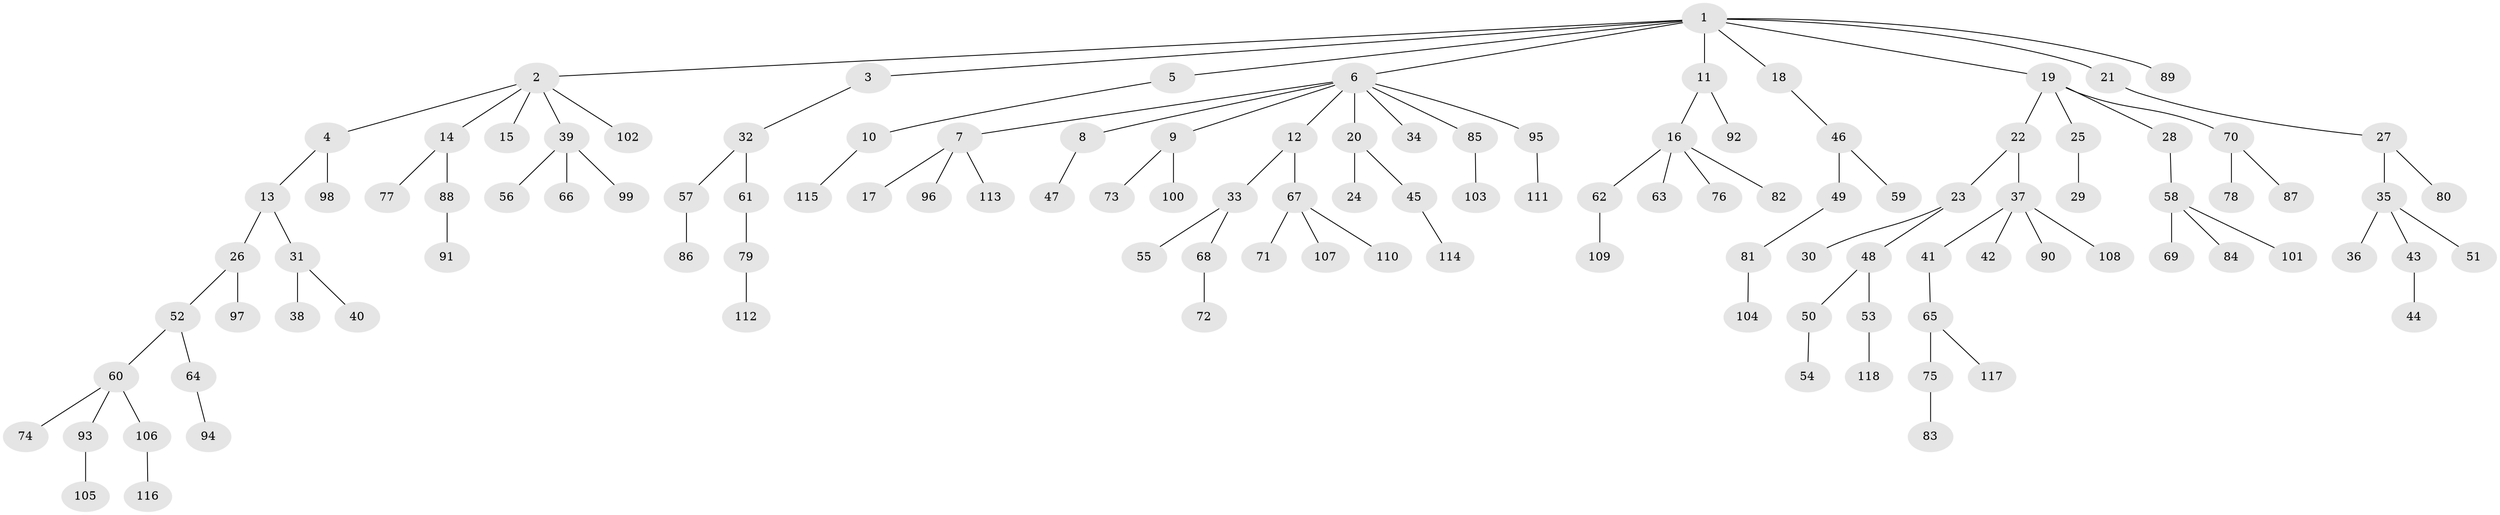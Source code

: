 // Generated by graph-tools (version 1.1) at 2025/02/03/09/25 03:02:18]
// undirected, 118 vertices, 117 edges
graph export_dot {
graph [start="1"]
  node [color=gray90,style=filled];
  1;
  2;
  3;
  4;
  5;
  6;
  7;
  8;
  9;
  10;
  11;
  12;
  13;
  14;
  15;
  16;
  17;
  18;
  19;
  20;
  21;
  22;
  23;
  24;
  25;
  26;
  27;
  28;
  29;
  30;
  31;
  32;
  33;
  34;
  35;
  36;
  37;
  38;
  39;
  40;
  41;
  42;
  43;
  44;
  45;
  46;
  47;
  48;
  49;
  50;
  51;
  52;
  53;
  54;
  55;
  56;
  57;
  58;
  59;
  60;
  61;
  62;
  63;
  64;
  65;
  66;
  67;
  68;
  69;
  70;
  71;
  72;
  73;
  74;
  75;
  76;
  77;
  78;
  79;
  80;
  81;
  82;
  83;
  84;
  85;
  86;
  87;
  88;
  89;
  90;
  91;
  92;
  93;
  94;
  95;
  96;
  97;
  98;
  99;
  100;
  101;
  102;
  103;
  104;
  105;
  106;
  107;
  108;
  109;
  110;
  111;
  112;
  113;
  114;
  115;
  116;
  117;
  118;
  1 -- 2;
  1 -- 3;
  1 -- 5;
  1 -- 6;
  1 -- 11;
  1 -- 18;
  1 -- 19;
  1 -- 21;
  1 -- 89;
  2 -- 4;
  2 -- 14;
  2 -- 15;
  2 -- 39;
  2 -- 102;
  3 -- 32;
  4 -- 13;
  4 -- 98;
  5 -- 10;
  6 -- 7;
  6 -- 8;
  6 -- 9;
  6 -- 12;
  6 -- 20;
  6 -- 34;
  6 -- 85;
  6 -- 95;
  7 -- 17;
  7 -- 96;
  7 -- 113;
  8 -- 47;
  9 -- 73;
  9 -- 100;
  10 -- 115;
  11 -- 16;
  11 -- 92;
  12 -- 33;
  12 -- 67;
  13 -- 26;
  13 -- 31;
  14 -- 77;
  14 -- 88;
  16 -- 62;
  16 -- 63;
  16 -- 76;
  16 -- 82;
  18 -- 46;
  19 -- 22;
  19 -- 25;
  19 -- 28;
  19 -- 70;
  20 -- 24;
  20 -- 45;
  21 -- 27;
  22 -- 23;
  22 -- 37;
  23 -- 30;
  23 -- 48;
  25 -- 29;
  26 -- 52;
  26 -- 97;
  27 -- 35;
  27 -- 80;
  28 -- 58;
  31 -- 38;
  31 -- 40;
  32 -- 57;
  32 -- 61;
  33 -- 55;
  33 -- 68;
  35 -- 36;
  35 -- 43;
  35 -- 51;
  37 -- 41;
  37 -- 42;
  37 -- 90;
  37 -- 108;
  39 -- 56;
  39 -- 66;
  39 -- 99;
  41 -- 65;
  43 -- 44;
  45 -- 114;
  46 -- 49;
  46 -- 59;
  48 -- 50;
  48 -- 53;
  49 -- 81;
  50 -- 54;
  52 -- 60;
  52 -- 64;
  53 -- 118;
  57 -- 86;
  58 -- 69;
  58 -- 84;
  58 -- 101;
  60 -- 74;
  60 -- 93;
  60 -- 106;
  61 -- 79;
  62 -- 109;
  64 -- 94;
  65 -- 75;
  65 -- 117;
  67 -- 71;
  67 -- 107;
  67 -- 110;
  68 -- 72;
  70 -- 78;
  70 -- 87;
  75 -- 83;
  79 -- 112;
  81 -- 104;
  85 -- 103;
  88 -- 91;
  93 -- 105;
  95 -- 111;
  106 -- 116;
}
